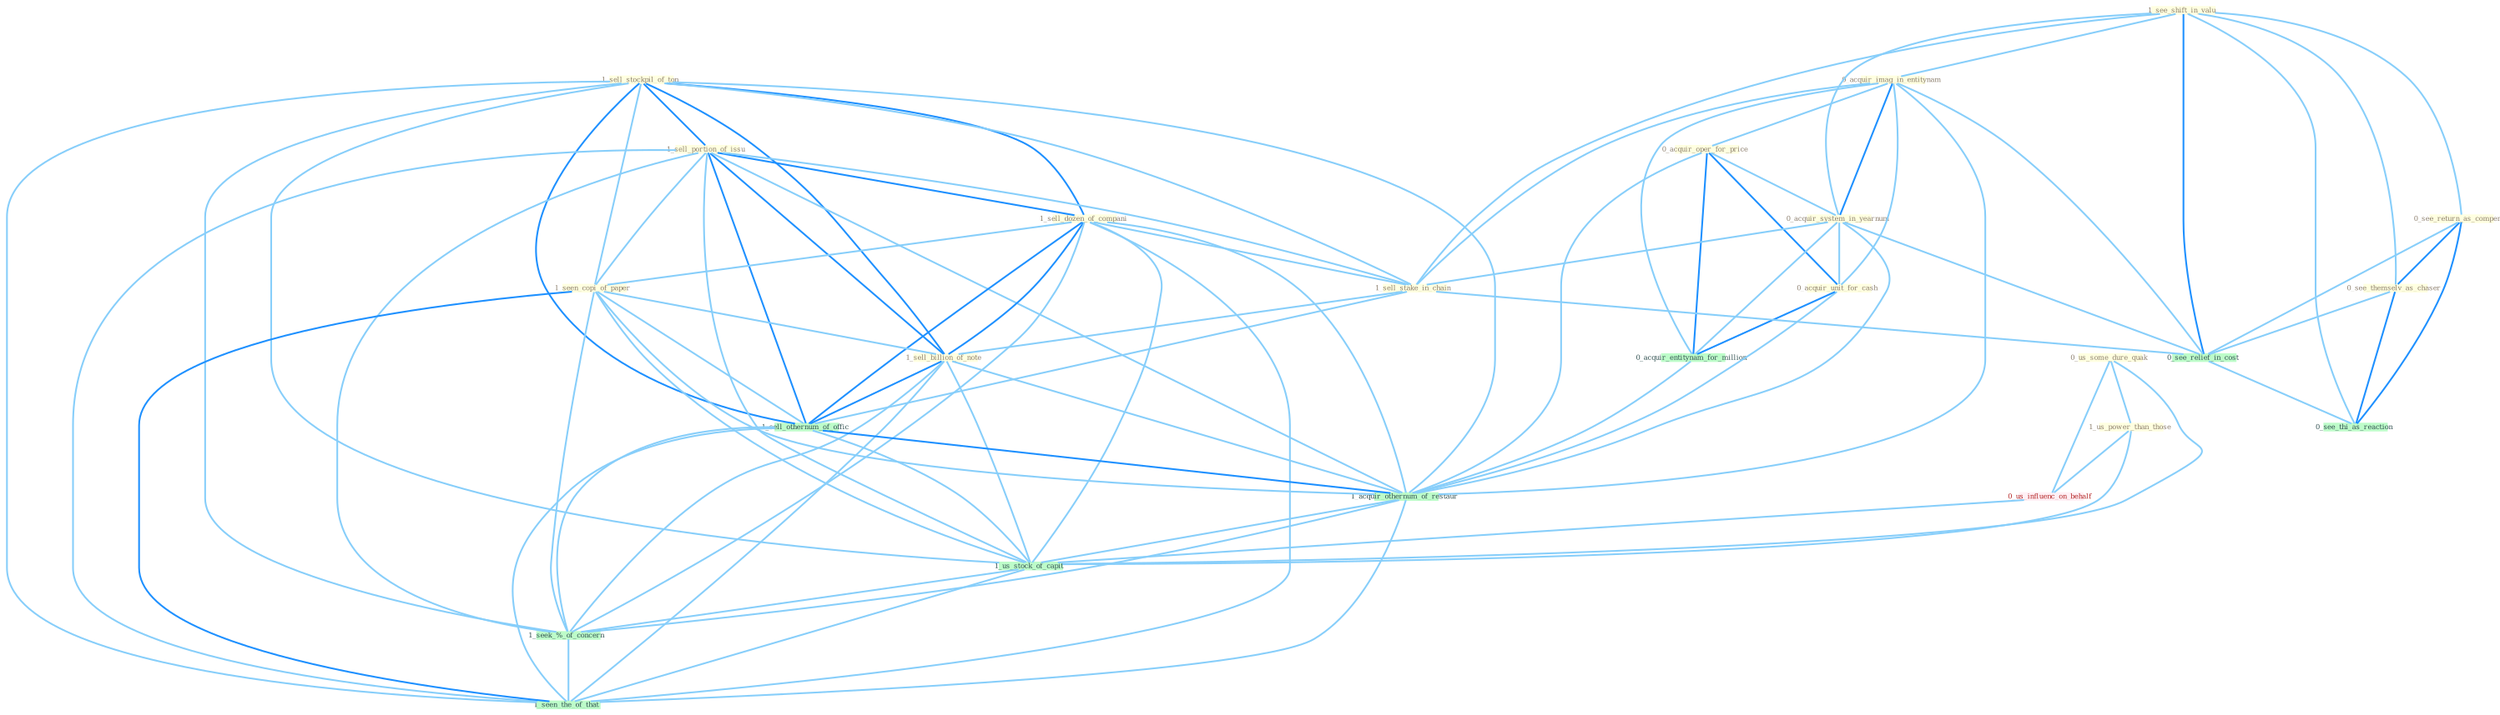 Graph G{ 
    node
    [shape=polygon,style=filled,width=.5,height=.06,color="#BDFCC9",fixedsize=true,fontsize=4,
    fontcolor="#2f4f4f"];
    {node
    [color="#ffffe0", fontcolor="#8b7d6b"] "1_sell_stockpil_of_ton " "0_us_some_dure_quak " "1_sell_portion_of_issu " "1_see_shift_in_valu " "1_sell_dozen_of_compani " "0_acquir_imag_in_entitynam " "0_see_return_as_compens " "0_acquir_oper_for_price " "0_acquir_system_in_yearnum " "1_seen_copi_of_paper " "0_see_themselv_as_chaser " "0_acquir_unit_for_cash " "1_sell_stake_in_chain " "1_us_power_than_those " "1_sell_billion_of_note "}
{node [color="#fff0f5", fontcolor="#b22222"] "0_us_influenc_on_behalf "}
edge [color="#B0E2FF"];

	"1_sell_stockpil_of_ton " -- "1_sell_portion_of_issu " [w="2", color="#1e90ff" , len=0.8];
	"1_sell_stockpil_of_ton " -- "1_sell_dozen_of_compani " [w="2", color="#1e90ff" , len=0.8];
	"1_sell_stockpil_of_ton " -- "1_seen_copi_of_paper " [w="1", color="#87cefa" ];
	"1_sell_stockpil_of_ton " -- "1_sell_stake_in_chain " [w="1", color="#87cefa" ];
	"1_sell_stockpil_of_ton " -- "1_sell_billion_of_note " [w="2", color="#1e90ff" , len=0.8];
	"1_sell_stockpil_of_ton " -- "1_sell_othernum_of_offic " [w="2", color="#1e90ff" , len=0.8];
	"1_sell_stockpil_of_ton " -- "1_acquir_othernum_of_restaur " [w="1", color="#87cefa" ];
	"1_sell_stockpil_of_ton " -- "1_us_stock_of_capit " [w="1", color="#87cefa" ];
	"1_sell_stockpil_of_ton " -- "1_seek_%_of_concern " [w="1", color="#87cefa" ];
	"1_sell_stockpil_of_ton " -- "1_seen_the_of_that " [w="1", color="#87cefa" ];
	"0_us_some_dure_quak " -- "1_us_power_than_those " [w="1", color="#87cefa" ];
	"0_us_some_dure_quak " -- "0_us_influenc_on_behalf " [w="1", color="#87cefa" ];
	"0_us_some_dure_quak " -- "1_us_stock_of_capit " [w="1", color="#87cefa" ];
	"1_sell_portion_of_issu " -- "1_sell_dozen_of_compani " [w="2", color="#1e90ff" , len=0.8];
	"1_sell_portion_of_issu " -- "1_seen_copi_of_paper " [w="1", color="#87cefa" ];
	"1_sell_portion_of_issu " -- "1_sell_stake_in_chain " [w="1", color="#87cefa" ];
	"1_sell_portion_of_issu " -- "1_sell_billion_of_note " [w="2", color="#1e90ff" , len=0.8];
	"1_sell_portion_of_issu " -- "1_sell_othernum_of_offic " [w="2", color="#1e90ff" , len=0.8];
	"1_sell_portion_of_issu " -- "1_acquir_othernum_of_restaur " [w="1", color="#87cefa" ];
	"1_sell_portion_of_issu " -- "1_us_stock_of_capit " [w="1", color="#87cefa" ];
	"1_sell_portion_of_issu " -- "1_seek_%_of_concern " [w="1", color="#87cefa" ];
	"1_sell_portion_of_issu " -- "1_seen_the_of_that " [w="1", color="#87cefa" ];
	"1_see_shift_in_valu " -- "0_acquir_imag_in_entitynam " [w="1", color="#87cefa" ];
	"1_see_shift_in_valu " -- "0_see_return_as_compens " [w="1", color="#87cefa" ];
	"1_see_shift_in_valu " -- "0_acquir_system_in_yearnum " [w="1", color="#87cefa" ];
	"1_see_shift_in_valu " -- "0_see_themselv_as_chaser " [w="1", color="#87cefa" ];
	"1_see_shift_in_valu " -- "1_sell_stake_in_chain " [w="1", color="#87cefa" ];
	"1_see_shift_in_valu " -- "0_see_relief_in_cost " [w="2", color="#1e90ff" , len=0.8];
	"1_see_shift_in_valu " -- "0_see_thi_as_reaction " [w="1", color="#87cefa" ];
	"1_sell_dozen_of_compani " -- "1_seen_copi_of_paper " [w="1", color="#87cefa" ];
	"1_sell_dozen_of_compani " -- "1_sell_stake_in_chain " [w="1", color="#87cefa" ];
	"1_sell_dozen_of_compani " -- "1_sell_billion_of_note " [w="2", color="#1e90ff" , len=0.8];
	"1_sell_dozen_of_compani " -- "1_sell_othernum_of_offic " [w="2", color="#1e90ff" , len=0.8];
	"1_sell_dozen_of_compani " -- "1_acquir_othernum_of_restaur " [w="1", color="#87cefa" ];
	"1_sell_dozen_of_compani " -- "1_us_stock_of_capit " [w="1", color="#87cefa" ];
	"1_sell_dozen_of_compani " -- "1_seek_%_of_concern " [w="1", color="#87cefa" ];
	"1_sell_dozen_of_compani " -- "1_seen_the_of_that " [w="1", color="#87cefa" ];
	"0_acquir_imag_in_entitynam " -- "0_acquir_oper_for_price " [w="1", color="#87cefa" ];
	"0_acquir_imag_in_entitynam " -- "0_acquir_system_in_yearnum " [w="2", color="#1e90ff" , len=0.8];
	"0_acquir_imag_in_entitynam " -- "0_acquir_unit_for_cash " [w="1", color="#87cefa" ];
	"0_acquir_imag_in_entitynam " -- "1_sell_stake_in_chain " [w="1", color="#87cefa" ];
	"0_acquir_imag_in_entitynam " -- "0_acquir_entitynam_for_million " [w="1", color="#87cefa" ];
	"0_acquir_imag_in_entitynam " -- "0_see_relief_in_cost " [w="1", color="#87cefa" ];
	"0_acquir_imag_in_entitynam " -- "1_acquir_othernum_of_restaur " [w="1", color="#87cefa" ];
	"0_see_return_as_compens " -- "0_see_themselv_as_chaser " [w="2", color="#1e90ff" , len=0.8];
	"0_see_return_as_compens " -- "0_see_relief_in_cost " [w="1", color="#87cefa" ];
	"0_see_return_as_compens " -- "0_see_thi_as_reaction " [w="2", color="#1e90ff" , len=0.8];
	"0_acquir_oper_for_price " -- "0_acquir_system_in_yearnum " [w="1", color="#87cefa" ];
	"0_acquir_oper_for_price " -- "0_acquir_unit_for_cash " [w="2", color="#1e90ff" , len=0.8];
	"0_acquir_oper_for_price " -- "0_acquir_entitynam_for_million " [w="2", color="#1e90ff" , len=0.8];
	"0_acquir_oper_for_price " -- "1_acquir_othernum_of_restaur " [w="1", color="#87cefa" ];
	"0_acquir_system_in_yearnum " -- "0_acquir_unit_for_cash " [w="1", color="#87cefa" ];
	"0_acquir_system_in_yearnum " -- "1_sell_stake_in_chain " [w="1", color="#87cefa" ];
	"0_acquir_system_in_yearnum " -- "0_acquir_entitynam_for_million " [w="1", color="#87cefa" ];
	"0_acquir_system_in_yearnum " -- "0_see_relief_in_cost " [w="1", color="#87cefa" ];
	"0_acquir_system_in_yearnum " -- "1_acquir_othernum_of_restaur " [w="1", color="#87cefa" ];
	"1_seen_copi_of_paper " -- "1_sell_billion_of_note " [w="1", color="#87cefa" ];
	"1_seen_copi_of_paper " -- "1_sell_othernum_of_offic " [w="1", color="#87cefa" ];
	"1_seen_copi_of_paper " -- "1_acquir_othernum_of_restaur " [w="1", color="#87cefa" ];
	"1_seen_copi_of_paper " -- "1_us_stock_of_capit " [w="1", color="#87cefa" ];
	"1_seen_copi_of_paper " -- "1_seek_%_of_concern " [w="1", color="#87cefa" ];
	"1_seen_copi_of_paper " -- "1_seen_the_of_that " [w="2", color="#1e90ff" , len=0.8];
	"0_see_themselv_as_chaser " -- "0_see_relief_in_cost " [w="1", color="#87cefa" ];
	"0_see_themselv_as_chaser " -- "0_see_thi_as_reaction " [w="2", color="#1e90ff" , len=0.8];
	"0_acquir_unit_for_cash " -- "0_acquir_entitynam_for_million " [w="2", color="#1e90ff" , len=0.8];
	"0_acquir_unit_for_cash " -- "1_acquir_othernum_of_restaur " [w="1", color="#87cefa" ];
	"1_sell_stake_in_chain " -- "1_sell_billion_of_note " [w="1", color="#87cefa" ];
	"1_sell_stake_in_chain " -- "1_sell_othernum_of_offic " [w="1", color="#87cefa" ];
	"1_sell_stake_in_chain " -- "0_see_relief_in_cost " [w="1", color="#87cefa" ];
	"1_us_power_than_those " -- "0_us_influenc_on_behalf " [w="1", color="#87cefa" ];
	"1_us_power_than_those " -- "1_us_stock_of_capit " [w="1", color="#87cefa" ];
	"1_sell_billion_of_note " -- "1_sell_othernum_of_offic " [w="2", color="#1e90ff" , len=0.8];
	"1_sell_billion_of_note " -- "1_acquir_othernum_of_restaur " [w="1", color="#87cefa" ];
	"1_sell_billion_of_note " -- "1_us_stock_of_capit " [w="1", color="#87cefa" ];
	"1_sell_billion_of_note " -- "1_seek_%_of_concern " [w="1", color="#87cefa" ];
	"1_sell_billion_of_note " -- "1_seen_the_of_that " [w="1", color="#87cefa" ];
	"0_acquir_entitynam_for_million " -- "1_acquir_othernum_of_restaur " [w="1", color="#87cefa" ];
	"1_sell_othernum_of_offic " -- "1_acquir_othernum_of_restaur " [w="2", color="#1e90ff" , len=0.8];
	"1_sell_othernum_of_offic " -- "1_us_stock_of_capit " [w="1", color="#87cefa" ];
	"1_sell_othernum_of_offic " -- "1_seek_%_of_concern " [w="1", color="#87cefa" ];
	"1_sell_othernum_of_offic " -- "1_seen_the_of_that " [w="1", color="#87cefa" ];
	"0_us_influenc_on_behalf " -- "1_us_stock_of_capit " [w="1", color="#87cefa" ];
	"0_see_relief_in_cost " -- "0_see_thi_as_reaction " [w="1", color="#87cefa" ];
	"1_acquir_othernum_of_restaur " -- "1_us_stock_of_capit " [w="1", color="#87cefa" ];
	"1_acquir_othernum_of_restaur " -- "1_seek_%_of_concern " [w="1", color="#87cefa" ];
	"1_acquir_othernum_of_restaur " -- "1_seen_the_of_that " [w="1", color="#87cefa" ];
	"1_us_stock_of_capit " -- "1_seek_%_of_concern " [w="1", color="#87cefa" ];
	"1_us_stock_of_capit " -- "1_seen_the_of_that " [w="1", color="#87cefa" ];
	"1_seek_%_of_concern " -- "1_seen_the_of_that " [w="1", color="#87cefa" ];
}